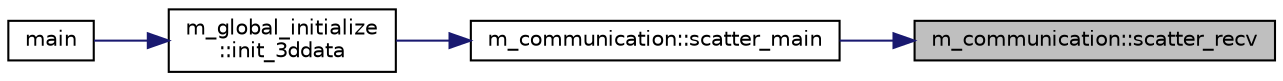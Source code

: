 digraph "m_communication::scatter_recv"
{
 // LATEX_PDF_SIZE
  edge [fontname="Helvetica",fontsize="10",labelfontname="Helvetica",labelfontsize="10"];
  node [fontname="Helvetica",fontsize="10",shape=record];
  rankdir="RL";
  Node1 [label="m_communication::scatter_recv",height=0.2,width=0.4,color="black", fillcolor="grey75", style="filled", fontcolor="black",tooltip="================================================================================="];
  Node1 -> Node2 [dir="back",color="midnightblue",fontsize="10",style="solid",fontname="Helvetica"];
  Node2 [label="m_communication::scatter_main",height=0.2,width=0.4,color="black", fillcolor="white", style="filled",URL="$namespacem__communication.html#a87f7953f63cdefb4bce8b31b16f711d8",tooltip="================================================================================="];
  Node2 -> Node3 [dir="back",color="midnightblue",fontsize="10",style="solid",fontname="Helvetica"];
  Node3 [label="m_global_initialize\l::init_3ddata",height=0.2,width=0.4,color="black", fillcolor="white", style="filled",URL="$namespacem__global__initialize.html#aff97c5d9b452e968384ce7d4c2195f92",tooltip="====================================================================="];
  Node3 -> Node4 [dir="back",color="midnightblue",fontsize="10",style="solid",fontname="Helvetica"];
  Node4 [label="main",height=0.2,width=0.4,color="black", fillcolor="white", style="filled",URL="$main_8f90.html#a8ec2266d83cd6c0b762cbcbc92c0af3d",tooltip="%%%%%%%%%%%%%%%%%%%%%%%%%%%%%%%%%%%%%%%%%%%%%%%%%%%%%%%%%%%%%%%%%%%%%%"];
}
